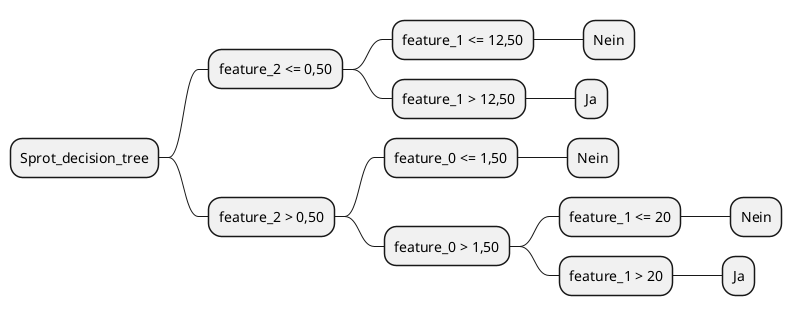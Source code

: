 @startmindmap
+ Sprot_decision_tree
++ feature_2 <= 0,50
+++ feature_1 <= 12,50
++++ Nein
+++ feature_1 > 12,50
++++ Ja
++ feature_2 > 0,50
+++ feature_0 <= 1,50
++++ Nein
+++ feature_0 > 1,50
++++ feature_1 <= 20
+++++ Nein
++++ feature_1 > 20
+++++ Ja
@endmindmap


